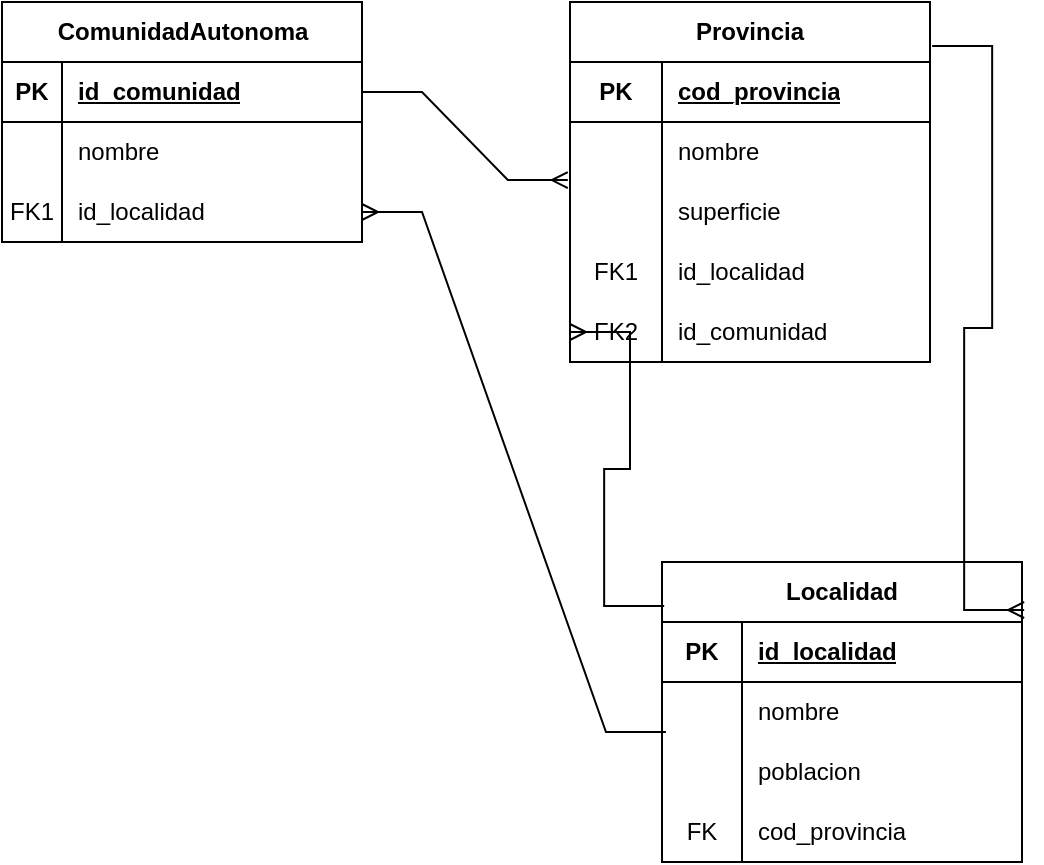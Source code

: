 <mxfile version="22.1.21" type="device">
  <diagram name="Página-1" id="Wvwstq4PxbPNlb3NvpVm">
    <mxGraphModel dx="930" dy="835" grid="1" gridSize="10" guides="1" tooltips="1" connect="1" arrows="1" fold="1" page="1" pageScale="1" pageWidth="827" pageHeight="1169" math="0" shadow="0">
      <root>
        <mxCell id="0" />
        <mxCell id="1" parent="0" />
        <mxCell id="AuWSlE6WyTjyfHz-0Qhr-1" value="ComunidadAutonoma" style="shape=table;startSize=30;container=1;collapsible=1;childLayout=tableLayout;fixedRows=1;rowLines=0;fontStyle=1;align=center;resizeLast=1;html=1;" vertex="1" parent="1">
          <mxGeometry x="40" y="150" width="180" height="120" as="geometry" />
        </mxCell>
        <mxCell id="AuWSlE6WyTjyfHz-0Qhr-2" value="" style="shape=tableRow;horizontal=0;startSize=0;swimlaneHead=0;swimlaneBody=0;fillColor=none;collapsible=0;dropTarget=0;points=[[0,0.5],[1,0.5]];portConstraint=eastwest;top=0;left=0;right=0;bottom=1;" vertex="1" parent="AuWSlE6WyTjyfHz-0Qhr-1">
          <mxGeometry y="30" width="180" height="30" as="geometry" />
        </mxCell>
        <mxCell id="AuWSlE6WyTjyfHz-0Qhr-3" value="PK" style="shape=partialRectangle;connectable=0;fillColor=none;top=0;left=0;bottom=0;right=0;fontStyle=1;overflow=hidden;whiteSpace=wrap;html=1;" vertex="1" parent="AuWSlE6WyTjyfHz-0Qhr-2">
          <mxGeometry width="30" height="30" as="geometry">
            <mxRectangle width="30" height="30" as="alternateBounds" />
          </mxGeometry>
        </mxCell>
        <mxCell id="AuWSlE6WyTjyfHz-0Qhr-4" value="id_comunidad" style="shape=partialRectangle;connectable=0;fillColor=none;top=0;left=0;bottom=0;right=0;align=left;spacingLeft=6;fontStyle=5;overflow=hidden;whiteSpace=wrap;html=1;" vertex="1" parent="AuWSlE6WyTjyfHz-0Qhr-2">
          <mxGeometry x="30" width="150" height="30" as="geometry">
            <mxRectangle width="150" height="30" as="alternateBounds" />
          </mxGeometry>
        </mxCell>
        <mxCell id="AuWSlE6WyTjyfHz-0Qhr-5" value="" style="shape=tableRow;horizontal=0;startSize=0;swimlaneHead=0;swimlaneBody=0;fillColor=none;collapsible=0;dropTarget=0;points=[[0,0.5],[1,0.5]];portConstraint=eastwest;top=0;left=0;right=0;bottom=0;" vertex="1" parent="AuWSlE6WyTjyfHz-0Qhr-1">
          <mxGeometry y="60" width="180" height="30" as="geometry" />
        </mxCell>
        <mxCell id="AuWSlE6WyTjyfHz-0Qhr-6" value="" style="shape=partialRectangle;connectable=0;fillColor=none;top=0;left=0;bottom=0;right=0;editable=1;overflow=hidden;whiteSpace=wrap;html=1;" vertex="1" parent="AuWSlE6WyTjyfHz-0Qhr-5">
          <mxGeometry width="30" height="30" as="geometry">
            <mxRectangle width="30" height="30" as="alternateBounds" />
          </mxGeometry>
        </mxCell>
        <mxCell id="AuWSlE6WyTjyfHz-0Qhr-7" value="nombre" style="shape=partialRectangle;connectable=0;fillColor=none;top=0;left=0;bottom=0;right=0;align=left;spacingLeft=6;overflow=hidden;whiteSpace=wrap;html=1;" vertex="1" parent="AuWSlE6WyTjyfHz-0Qhr-5">
          <mxGeometry x="30" width="150" height="30" as="geometry">
            <mxRectangle width="150" height="30" as="alternateBounds" />
          </mxGeometry>
        </mxCell>
        <mxCell id="AuWSlE6WyTjyfHz-0Qhr-8" value="" style="shape=tableRow;horizontal=0;startSize=0;swimlaneHead=0;swimlaneBody=0;fillColor=none;collapsible=0;dropTarget=0;points=[[0,0.5],[1,0.5]];portConstraint=eastwest;top=0;left=0;right=0;bottom=0;" vertex="1" parent="AuWSlE6WyTjyfHz-0Qhr-1">
          <mxGeometry y="90" width="180" height="30" as="geometry" />
        </mxCell>
        <mxCell id="AuWSlE6WyTjyfHz-0Qhr-9" value="FK1" style="shape=partialRectangle;connectable=0;fillColor=none;top=0;left=0;bottom=0;right=0;editable=1;overflow=hidden;whiteSpace=wrap;html=1;" vertex="1" parent="AuWSlE6WyTjyfHz-0Qhr-8">
          <mxGeometry width="30" height="30" as="geometry">
            <mxRectangle width="30" height="30" as="alternateBounds" />
          </mxGeometry>
        </mxCell>
        <mxCell id="AuWSlE6WyTjyfHz-0Qhr-10" value="id_localidad" style="shape=partialRectangle;connectable=0;fillColor=none;top=0;left=0;bottom=0;right=0;align=left;spacingLeft=6;overflow=hidden;whiteSpace=wrap;html=1;" vertex="1" parent="AuWSlE6WyTjyfHz-0Qhr-8">
          <mxGeometry x="30" width="150" height="30" as="geometry">
            <mxRectangle width="150" height="30" as="alternateBounds" />
          </mxGeometry>
        </mxCell>
        <mxCell id="AuWSlE6WyTjyfHz-0Qhr-43" value="Provincia" style="shape=table;startSize=30;container=1;collapsible=1;childLayout=tableLayout;fixedRows=1;rowLines=0;fontStyle=1;align=center;resizeLast=1;html=1;whiteSpace=wrap;" vertex="1" parent="1">
          <mxGeometry x="324" y="150" width="180" height="180" as="geometry" />
        </mxCell>
        <mxCell id="AuWSlE6WyTjyfHz-0Qhr-47" value="" style="shape=tableRow;horizontal=0;startSize=0;swimlaneHead=0;swimlaneBody=0;fillColor=none;collapsible=0;dropTarget=0;points=[[0,0.5],[1,0.5]];portConstraint=eastwest;top=0;left=0;right=0;bottom=1;html=1;" vertex="1" parent="AuWSlE6WyTjyfHz-0Qhr-43">
          <mxGeometry y="30" width="180" height="30" as="geometry" />
        </mxCell>
        <mxCell id="AuWSlE6WyTjyfHz-0Qhr-48" value="PK" style="shape=partialRectangle;connectable=0;fillColor=none;top=0;left=0;bottom=0;right=0;fontStyle=1;overflow=hidden;html=1;whiteSpace=wrap;" vertex="1" parent="AuWSlE6WyTjyfHz-0Qhr-47">
          <mxGeometry width="46" height="30" as="geometry">
            <mxRectangle width="46" height="30" as="alternateBounds" />
          </mxGeometry>
        </mxCell>
        <mxCell id="AuWSlE6WyTjyfHz-0Qhr-49" value="cod_provincia" style="shape=partialRectangle;connectable=0;fillColor=none;top=0;left=0;bottom=0;right=0;align=left;spacingLeft=6;fontStyle=5;overflow=hidden;html=1;whiteSpace=wrap;" vertex="1" parent="AuWSlE6WyTjyfHz-0Qhr-47">
          <mxGeometry x="46" width="134" height="30" as="geometry">
            <mxRectangle width="134" height="30" as="alternateBounds" />
          </mxGeometry>
        </mxCell>
        <mxCell id="AuWSlE6WyTjyfHz-0Qhr-50" value="" style="shape=tableRow;horizontal=0;startSize=0;swimlaneHead=0;swimlaneBody=0;fillColor=none;collapsible=0;dropTarget=0;points=[[0,0.5],[1,0.5]];portConstraint=eastwest;top=0;left=0;right=0;bottom=0;html=1;" vertex="1" parent="AuWSlE6WyTjyfHz-0Qhr-43">
          <mxGeometry y="60" width="180" height="30" as="geometry" />
        </mxCell>
        <mxCell id="AuWSlE6WyTjyfHz-0Qhr-51" value="" style="shape=partialRectangle;connectable=0;fillColor=none;top=0;left=0;bottom=0;right=0;editable=1;overflow=hidden;html=1;whiteSpace=wrap;" vertex="1" parent="AuWSlE6WyTjyfHz-0Qhr-50">
          <mxGeometry width="46" height="30" as="geometry">
            <mxRectangle width="46" height="30" as="alternateBounds" />
          </mxGeometry>
        </mxCell>
        <mxCell id="AuWSlE6WyTjyfHz-0Qhr-52" value="nombre" style="shape=partialRectangle;connectable=0;fillColor=none;top=0;left=0;bottom=0;right=0;align=left;spacingLeft=6;overflow=hidden;html=1;whiteSpace=wrap;" vertex="1" parent="AuWSlE6WyTjyfHz-0Qhr-50">
          <mxGeometry x="46" width="134" height="30" as="geometry">
            <mxRectangle width="134" height="30" as="alternateBounds" />
          </mxGeometry>
        </mxCell>
        <mxCell id="AuWSlE6WyTjyfHz-0Qhr-53" value="" style="shape=tableRow;horizontal=0;startSize=0;swimlaneHead=0;swimlaneBody=0;fillColor=none;collapsible=0;dropTarget=0;points=[[0,0.5],[1,0.5]];portConstraint=eastwest;top=0;left=0;right=0;bottom=0;html=1;" vertex="1" parent="AuWSlE6WyTjyfHz-0Qhr-43">
          <mxGeometry y="90" width="180" height="30" as="geometry" />
        </mxCell>
        <mxCell id="AuWSlE6WyTjyfHz-0Qhr-54" value="" style="shape=partialRectangle;connectable=0;fillColor=none;top=0;left=0;bottom=0;right=0;editable=1;overflow=hidden;html=1;whiteSpace=wrap;" vertex="1" parent="AuWSlE6WyTjyfHz-0Qhr-53">
          <mxGeometry width="46" height="30" as="geometry">
            <mxRectangle width="46" height="30" as="alternateBounds" />
          </mxGeometry>
        </mxCell>
        <mxCell id="AuWSlE6WyTjyfHz-0Qhr-55" value="superficie" style="shape=partialRectangle;connectable=0;fillColor=none;top=0;left=0;bottom=0;right=0;align=left;spacingLeft=6;overflow=hidden;html=1;whiteSpace=wrap;" vertex="1" parent="AuWSlE6WyTjyfHz-0Qhr-53">
          <mxGeometry x="46" width="134" height="30" as="geometry">
            <mxRectangle width="134" height="30" as="alternateBounds" />
          </mxGeometry>
        </mxCell>
        <mxCell id="AuWSlE6WyTjyfHz-0Qhr-56" value="" style="shape=tableRow;horizontal=0;startSize=0;swimlaneHead=0;swimlaneBody=0;fillColor=none;collapsible=0;dropTarget=0;points=[[0,0.5],[1,0.5]];portConstraint=eastwest;top=0;left=0;right=0;bottom=0;html=1;" vertex="1" parent="AuWSlE6WyTjyfHz-0Qhr-43">
          <mxGeometry y="120" width="180" height="30" as="geometry" />
        </mxCell>
        <mxCell id="AuWSlE6WyTjyfHz-0Qhr-57" value="FK1" style="shape=partialRectangle;connectable=0;fillColor=none;top=0;left=0;bottom=0;right=0;editable=1;overflow=hidden;html=1;whiteSpace=wrap;" vertex="1" parent="AuWSlE6WyTjyfHz-0Qhr-56">
          <mxGeometry width="46" height="30" as="geometry">
            <mxRectangle width="46" height="30" as="alternateBounds" />
          </mxGeometry>
        </mxCell>
        <mxCell id="AuWSlE6WyTjyfHz-0Qhr-58" value="id_localidad" style="shape=partialRectangle;connectable=0;fillColor=none;top=0;left=0;bottom=0;right=0;align=left;spacingLeft=6;overflow=hidden;html=1;whiteSpace=wrap;" vertex="1" parent="AuWSlE6WyTjyfHz-0Qhr-56">
          <mxGeometry x="46" width="134" height="30" as="geometry">
            <mxRectangle width="134" height="30" as="alternateBounds" />
          </mxGeometry>
        </mxCell>
        <mxCell id="AuWSlE6WyTjyfHz-0Qhr-59" value="" style="shape=tableRow;horizontal=0;startSize=0;swimlaneHead=0;swimlaneBody=0;fillColor=none;collapsible=0;dropTarget=0;points=[[0,0.5],[1,0.5]];portConstraint=eastwest;top=0;left=0;right=0;bottom=0;html=1;" vertex="1" parent="AuWSlE6WyTjyfHz-0Qhr-43">
          <mxGeometry y="150" width="180" height="30" as="geometry" />
        </mxCell>
        <mxCell id="AuWSlE6WyTjyfHz-0Qhr-60" value="FK2" style="shape=partialRectangle;connectable=0;fillColor=none;top=0;left=0;bottom=0;right=0;editable=1;overflow=hidden;html=1;whiteSpace=wrap;" vertex="1" parent="AuWSlE6WyTjyfHz-0Qhr-59">
          <mxGeometry width="46" height="30" as="geometry">
            <mxRectangle width="46" height="30" as="alternateBounds" />
          </mxGeometry>
        </mxCell>
        <mxCell id="AuWSlE6WyTjyfHz-0Qhr-61" value="id_comunidad" style="shape=partialRectangle;connectable=0;fillColor=none;top=0;left=0;bottom=0;right=0;align=left;spacingLeft=6;overflow=hidden;html=1;whiteSpace=wrap;" vertex="1" parent="AuWSlE6WyTjyfHz-0Qhr-59">
          <mxGeometry x="46" width="134" height="30" as="geometry">
            <mxRectangle width="134" height="30" as="alternateBounds" />
          </mxGeometry>
        </mxCell>
        <mxCell id="AuWSlE6WyTjyfHz-0Qhr-68" value="Localidad" style="shape=table;startSize=30;container=1;collapsible=1;childLayout=tableLayout;fixedRows=1;rowLines=0;fontStyle=1;align=center;resizeLast=1;html=1;whiteSpace=wrap;" vertex="1" parent="1">
          <mxGeometry x="370" y="430" width="180" height="150" as="geometry" />
        </mxCell>
        <mxCell id="AuWSlE6WyTjyfHz-0Qhr-72" value="" style="shape=tableRow;horizontal=0;startSize=0;swimlaneHead=0;swimlaneBody=0;fillColor=none;collapsible=0;dropTarget=0;points=[[0,0.5],[1,0.5]];portConstraint=eastwest;top=0;left=0;right=0;bottom=1;html=1;" vertex="1" parent="AuWSlE6WyTjyfHz-0Qhr-68">
          <mxGeometry y="30" width="180" height="30" as="geometry" />
        </mxCell>
        <mxCell id="AuWSlE6WyTjyfHz-0Qhr-73" value="PK" style="shape=partialRectangle;connectable=0;fillColor=none;top=0;left=0;bottom=0;right=0;fontStyle=1;overflow=hidden;html=1;whiteSpace=wrap;" vertex="1" parent="AuWSlE6WyTjyfHz-0Qhr-72">
          <mxGeometry width="40" height="30" as="geometry">
            <mxRectangle width="40" height="30" as="alternateBounds" />
          </mxGeometry>
        </mxCell>
        <mxCell id="AuWSlE6WyTjyfHz-0Qhr-74" value="id_localidad" style="shape=partialRectangle;connectable=0;fillColor=none;top=0;left=0;bottom=0;right=0;align=left;spacingLeft=6;fontStyle=5;overflow=hidden;html=1;whiteSpace=wrap;" vertex="1" parent="AuWSlE6WyTjyfHz-0Qhr-72">
          <mxGeometry x="40" width="140" height="30" as="geometry">
            <mxRectangle width="140" height="30" as="alternateBounds" />
          </mxGeometry>
        </mxCell>
        <mxCell id="AuWSlE6WyTjyfHz-0Qhr-75" value="" style="shape=tableRow;horizontal=0;startSize=0;swimlaneHead=0;swimlaneBody=0;fillColor=none;collapsible=0;dropTarget=0;points=[[0,0.5],[1,0.5]];portConstraint=eastwest;top=0;left=0;right=0;bottom=0;html=1;" vertex="1" parent="AuWSlE6WyTjyfHz-0Qhr-68">
          <mxGeometry y="60" width="180" height="30" as="geometry" />
        </mxCell>
        <mxCell id="AuWSlE6WyTjyfHz-0Qhr-76" value="" style="shape=partialRectangle;connectable=0;fillColor=none;top=0;left=0;bottom=0;right=0;editable=1;overflow=hidden;html=1;whiteSpace=wrap;" vertex="1" parent="AuWSlE6WyTjyfHz-0Qhr-75">
          <mxGeometry width="40" height="30" as="geometry">
            <mxRectangle width="40" height="30" as="alternateBounds" />
          </mxGeometry>
        </mxCell>
        <mxCell id="AuWSlE6WyTjyfHz-0Qhr-77" value="nombre" style="shape=partialRectangle;connectable=0;fillColor=none;top=0;left=0;bottom=0;right=0;align=left;spacingLeft=6;overflow=hidden;html=1;whiteSpace=wrap;" vertex="1" parent="AuWSlE6WyTjyfHz-0Qhr-75">
          <mxGeometry x="40" width="140" height="30" as="geometry">
            <mxRectangle width="140" height="30" as="alternateBounds" />
          </mxGeometry>
        </mxCell>
        <mxCell id="AuWSlE6WyTjyfHz-0Qhr-78" value="" style="shape=tableRow;horizontal=0;startSize=0;swimlaneHead=0;swimlaneBody=0;fillColor=none;collapsible=0;dropTarget=0;points=[[0,0.5],[1,0.5]];portConstraint=eastwest;top=0;left=0;right=0;bottom=0;html=1;" vertex="1" parent="AuWSlE6WyTjyfHz-0Qhr-68">
          <mxGeometry y="90" width="180" height="30" as="geometry" />
        </mxCell>
        <mxCell id="AuWSlE6WyTjyfHz-0Qhr-79" value="" style="shape=partialRectangle;connectable=0;fillColor=none;top=0;left=0;bottom=0;right=0;editable=1;overflow=hidden;html=1;whiteSpace=wrap;" vertex="1" parent="AuWSlE6WyTjyfHz-0Qhr-78">
          <mxGeometry width="40" height="30" as="geometry">
            <mxRectangle width="40" height="30" as="alternateBounds" />
          </mxGeometry>
        </mxCell>
        <mxCell id="AuWSlE6WyTjyfHz-0Qhr-80" value="poblacion" style="shape=partialRectangle;connectable=0;fillColor=none;top=0;left=0;bottom=0;right=0;align=left;spacingLeft=6;overflow=hidden;html=1;whiteSpace=wrap;" vertex="1" parent="AuWSlE6WyTjyfHz-0Qhr-78">
          <mxGeometry x="40" width="140" height="30" as="geometry">
            <mxRectangle width="140" height="30" as="alternateBounds" />
          </mxGeometry>
        </mxCell>
        <mxCell id="AuWSlE6WyTjyfHz-0Qhr-88" value="" style="shape=tableRow;horizontal=0;startSize=0;swimlaneHead=0;swimlaneBody=0;fillColor=none;collapsible=0;dropTarget=0;points=[[0,0.5],[1,0.5]];portConstraint=eastwest;top=0;left=0;right=0;bottom=0;html=1;" vertex="1" parent="AuWSlE6WyTjyfHz-0Qhr-68">
          <mxGeometry y="120" width="180" height="30" as="geometry" />
        </mxCell>
        <mxCell id="AuWSlE6WyTjyfHz-0Qhr-89" value="FK" style="shape=partialRectangle;connectable=0;fillColor=none;top=0;left=0;bottom=0;right=0;editable=1;overflow=hidden;html=1;whiteSpace=wrap;" vertex="1" parent="AuWSlE6WyTjyfHz-0Qhr-88">
          <mxGeometry width="40" height="30" as="geometry">
            <mxRectangle width="40" height="30" as="alternateBounds" />
          </mxGeometry>
        </mxCell>
        <mxCell id="AuWSlE6WyTjyfHz-0Qhr-90" value="cod_provincia" style="shape=partialRectangle;connectable=0;fillColor=none;top=0;left=0;bottom=0;right=0;align=left;spacingLeft=6;overflow=hidden;html=1;whiteSpace=wrap;" vertex="1" parent="AuWSlE6WyTjyfHz-0Qhr-88">
          <mxGeometry x="40" width="140" height="30" as="geometry">
            <mxRectangle width="140" height="30" as="alternateBounds" />
          </mxGeometry>
        </mxCell>
        <mxCell id="AuWSlE6WyTjyfHz-0Qhr-91" value="" style="edgeStyle=entityRelationEdgeStyle;fontSize=12;html=1;endArrow=ERmany;rounded=0;exitX=1;exitY=0.5;exitDx=0;exitDy=0;entryX=-0.006;entryY=-0.033;entryDx=0;entryDy=0;entryPerimeter=0;" edge="1" parent="1" source="AuWSlE6WyTjyfHz-0Qhr-2" target="AuWSlE6WyTjyfHz-0Qhr-53">
          <mxGeometry width="100" height="100" relative="1" as="geometry">
            <mxPoint x="280" y="480" as="sourcePoint" />
            <mxPoint x="380" y="380" as="targetPoint" />
          </mxGeometry>
        </mxCell>
        <mxCell id="AuWSlE6WyTjyfHz-0Qhr-93" value="" style="edgeStyle=entityRelationEdgeStyle;fontSize=12;html=1;endArrow=ERmany;rounded=0;exitX=1.006;exitY=0.122;exitDx=0;exitDy=0;exitPerimeter=0;entryX=1.006;entryY=0.16;entryDx=0;entryDy=0;entryPerimeter=0;" edge="1" parent="1" source="AuWSlE6WyTjyfHz-0Qhr-43" target="AuWSlE6WyTjyfHz-0Qhr-68">
          <mxGeometry width="100" height="100" relative="1" as="geometry">
            <mxPoint x="280" y="480" as="sourcePoint" />
            <mxPoint x="380" y="380" as="targetPoint" />
          </mxGeometry>
        </mxCell>
        <mxCell id="AuWSlE6WyTjyfHz-0Qhr-94" value="" style="edgeStyle=entityRelationEdgeStyle;fontSize=12;html=1;endArrow=ERmany;rounded=0;exitX=0.006;exitY=0.147;exitDx=0;exitDy=0;exitPerimeter=0;entryX=0;entryY=0.5;entryDx=0;entryDy=0;" edge="1" parent="1" source="AuWSlE6WyTjyfHz-0Qhr-68" target="AuWSlE6WyTjyfHz-0Qhr-59">
          <mxGeometry width="100" height="100" relative="1" as="geometry">
            <mxPoint x="280" y="480" as="sourcePoint" />
            <mxPoint x="380" y="380" as="targetPoint" />
          </mxGeometry>
        </mxCell>
        <mxCell id="AuWSlE6WyTjyfHz-0Qhr-95" value="" style="edgeStyle=entityRelationEdgeStyle;fontSize=12;html=1;endArrow=ERmany;rounded=0;exitX=0.011;exitY=0.833;exitDx=0;exitDy=0;exitPerimeter=0;entryX=1;entryY=0.5;entryDx=0;entryDy=0;" edge="1" parent="1" source="AuWSlE6WyTjyfHz-0Qhr-75" target="AuWSlE6WyTjyfHz-0Qhr-8">
          <mxGeometry width="100" height="100" relative="1" as="geometry">
            <mxPoint x="280" y="480" as="sourcePoint" />
            <mxPoint x="380" y="380" as="targetPoint" />
          </mxGeometry>
        </mxCell>
      </root>
    </mxGraphModel>
  </diagram>
</mxfile>
